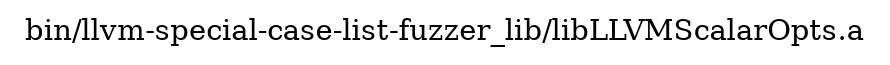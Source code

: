 digraph "bin/llvm-special-case-list-fuzzer_lib/libLLVMScalarOpts.a" {
	label="bin/llvm-special-case-list-fuzzer_lib/libLLVMScalarOpts.a";
	rankdir=LR;

}
